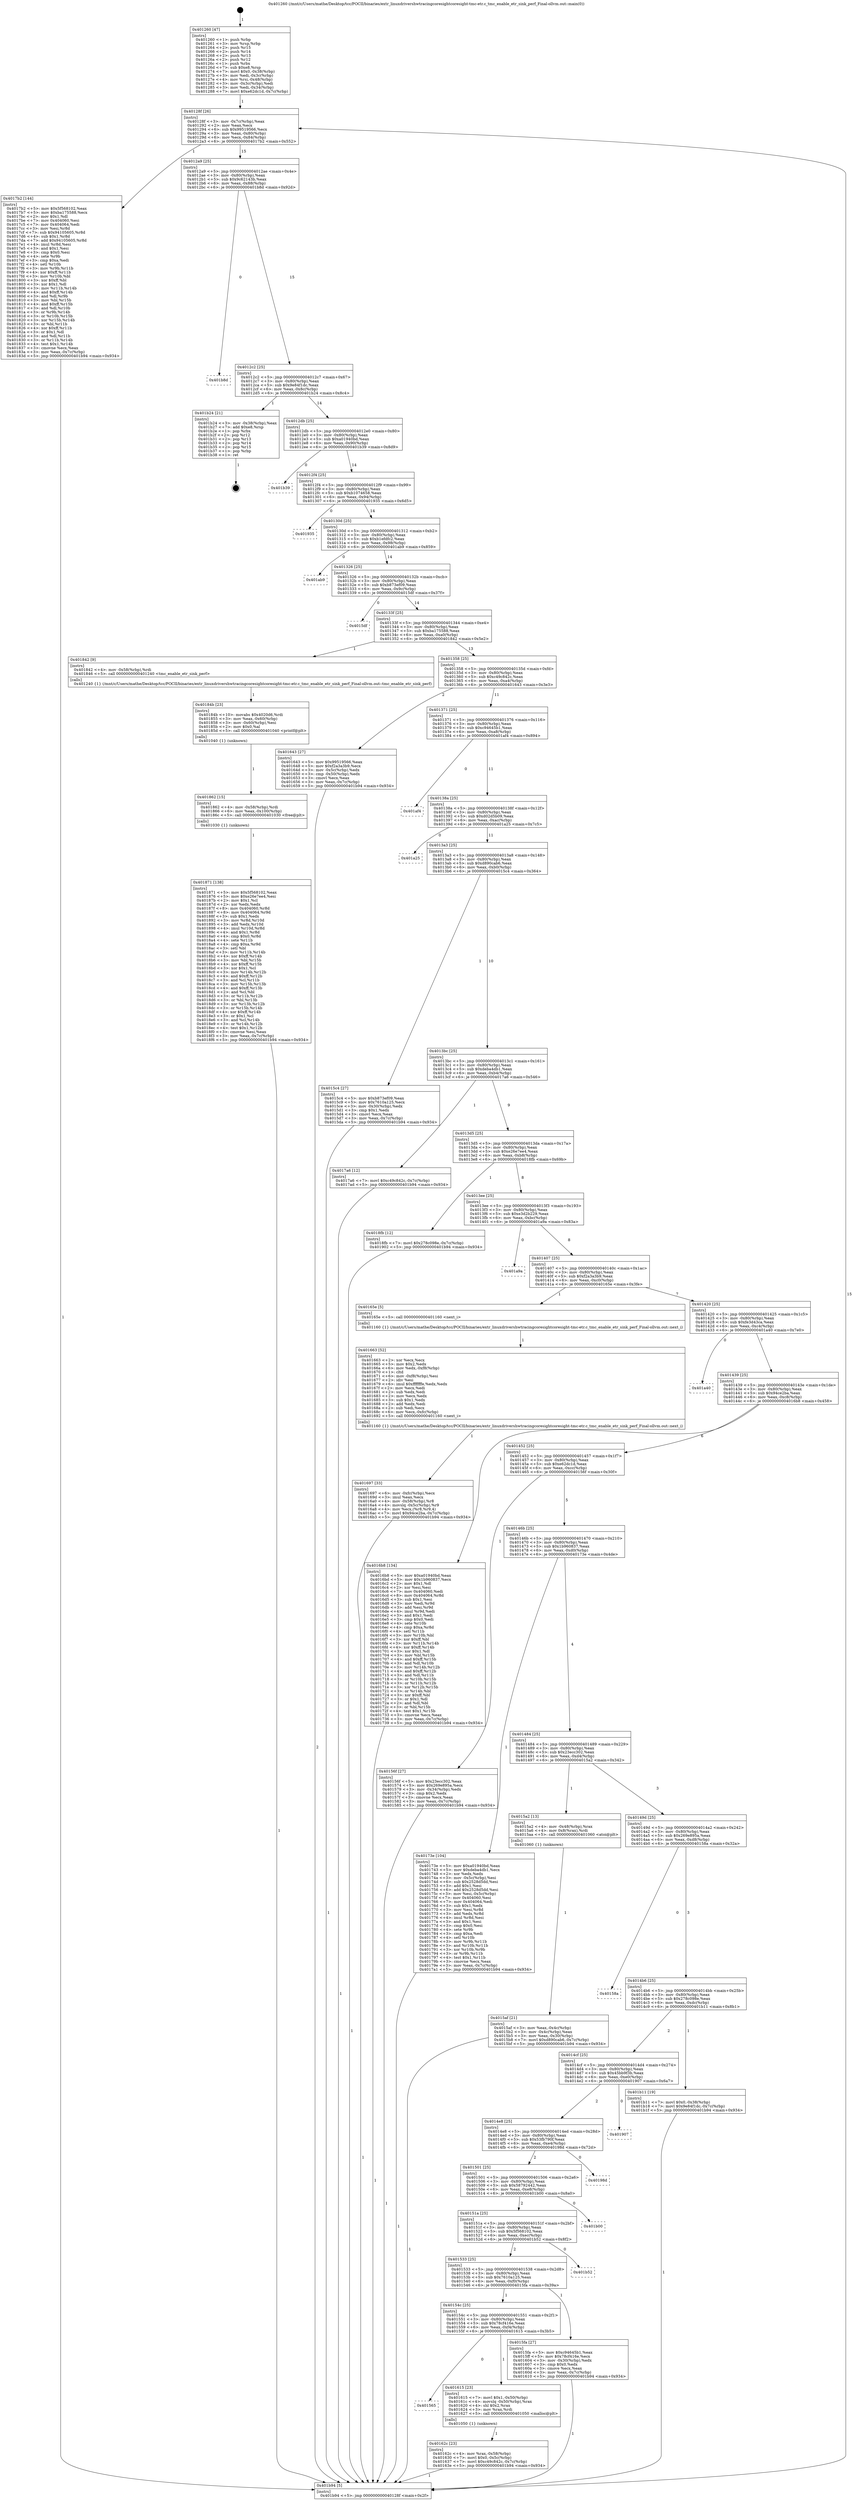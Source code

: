 digraph "0x401260" {
  label = "0x401260 (/mnt/c/Users/mathe/Desktop/tcc/POCII/binaries/extr_linuxdrivershwtracingcoresightcoresight-tmc-etr.c_tmc_enable_etr_sink_perf_Final-ollvm.out::main(0))"
  labelloc = "t"
  node[shape=record]

  Entry [label="",width=0.3,height=0.3,shape=circle,fillcolor=black,style=filled]
  "0x40128f" [label="{
     0x40128f [26]\l
     | [instrs]\l
     &nbsp;&nbsp;0x40128f \<+3\>: mov -0x7c(%rbp),%eax\l
     &nbsp;&nbsp;0x401292 \<+2\>: mov %eax,%ecx\l
     &nbsp;&nbsp;0x401294 \<+6\>: sub $0x99519566,%ecx\l
     &nbsp;&nbsp;0x40129a \<+3\>: mov %eax,-0x80(%rbp)\l
     &nbsp;&nbsp;0x40129d \<+6\>: mov %ecx,-0x84(%rbp)\l
     &nbsp;&nbsp;0x4012a3 \<+6\>: je 00000000004017b2 \<main+0x552\>\l
  }"]
  "0x4017b2" [label="{
     0x4017b2 [144]\l
     | [instrs]\l
     &nbsp;&nbsp;0x4017b2 \<+5\>: mov $0x5f568102,%eax\l
     &nbsp;&nbsp;0x4017b7 \<+5\>: mov $0xba175588,%ecx\l
     &nbsp;&nbsp;0x4017bc \<+2\>: mov $0x1,%dl\l
     &nbsp;&nbsp;0x4017be \<+7\>: mov 0x404060,%esi\l
     &nbsp;&nbsp;0x4017c5 \<+7\>: mov 0x404064,%edi\l
     &nbsp;&nbsp;0x4017cc \<+3\>: mov %esi,%r8d\l
     &nbsp;&nbsp;0x4017cf \<+7\>: sub $0x94105605,%r8d\l
     &nbsp;&nbsp;0x4017d6 \<+4\>: sub $0x1,%r8d\l
     &nbsp;&nbsp;0x4017da \<+7\>: add $0x94105605,%r8d\l
     &nbsp;&nbsp;0x4017e1 \<+4\>: imul %r8d,%esi\l
     &nbsp;&nbsp;0x4017e5 \<+3\>: and $0x1,%esi\l
     &nbsp;&nbsp;0x4017e8 \<+3\>: cmp $0x0,%esi\l
     &nbsp;&nbsp;0x4017eb \<+4\>: sete %r9b\l
     &nbsp;&nbsp;0x4017ef \<+3\>: cmp $0xa,%edi\l
     &nbsp;&nbsp;0x4017f2 \<+4\>: setl %r10b\l
     &nbsp;&nbsp;0x4017f6 \<+3\>: mov %r9b,%r11b\l
     &nbsp;&nbsp;0x4017f9 \<+4\>: xor $0xff,%r11b\l
     &nbsp;&nbsp;0x4017fd \<+3\>: mov %r10b,%bl\l
     &nbsp;&nbsp;0x401800 \<+3\>: xor $0xff,%bl\l
     &nbsp;&nbsp;0x401803 \<+3\>: xor $0x1,%dl\l
     &nbsp;&nbsp;0x401806 \<+3\>: mov %r11b,%r14b\l
     &nbsp;&nbsp;0x401809 \<+4\>: and $0xff,%r14b\l
     &nbsp;&nbsp;0x40180d \<+3\>: and %dl,%r9b\l
     &nbsp;&nbsp;0x401810 \<+3\>: mov %bl,%r15b\l
     &nbsp;&nbsp;0x401813 \<+4\>: and $0xff,%r15b\l
     &nbsp;&nbsp;0x401817 \<+3\>: and %dl,%r10b\l
     &nbsp;&nbsp;0x40181a \<+3\>: or %r9b,%r14b\l
     &nbsp;&nbsp;0x40181d \<+3\>: or %r10b,%r15b\l
     &nbsp;&nbsp;0x401820 \<+3\>: xor %r15b,%r14b\l
     &nbsp;&nbsp;0x401823 \<+3\>: or %bl,%r11b\l
     &nbsp;&nbsp;0x401826 \<+4\>: xor $0xff,%r11b\l
     &nbsp;&nbsp;0x40182a \<+3\>: or $0x1,%dl\l
     &nbsp;&nbsp;0x40182d \<+3\>: and %dl,%r11b\l
     &nbsp;&nbsp;0x401830 \<+3\>: or %r11b,%r14b\l
     &nbsp;&nbsp;0x401833 \<+4\>: test $0x1,%r14b\l
     &nbsp;&nbsp;0x401837 \<+3\>: cmovne %ecx,%eax\l
     &nbsp;&nbsp;0x40183a \<+3\>: mov %eax,-0x7c(%rbp)\l
     &nbsp;&nbsp;0x40183d \<+5\>: jmp 0000000000401b94 \<main+0x934\>\l
  }"]
  "0x4012a9" [label="{
     0x4012a9 [25]\l
     | [instrs]\l
     &nbsp;&nbsp;0x4012a9 \<+5\>: jmp 00000000004012ae \<main+0x4e\>\l
     &nbsp;&nbsp;0x4012ae \<+3\>: mov -0x80(%rbp),%eax\l
     &nbsp;&nbsp;0x4012b1 \<+5\>: sub $0x9c62143b,%eax\l
     &nbsp;&nbsp;0x4012b6 \<+6\>: mov %eax,-0x88(%rbp)\l
     &nbsp;&nbsp;0x4012bc \<+6\>: je 0000000000401b8d \<main+0x92d\>\l
  }"]
  Exit [label="",width=0.3,height=0.3,shape=circle,fillcolor=black,style=filled,peripheries=2]
  "0x401b8d" [label="{
     0x401b8d\l
  }", style=dashed]
  "0x4012c2" [label="{
     0x4012c2 [25]\l
     | [instrs]\l
     &nbsp;&nbsp;0x4012c2 \<+5\>: jmp 00000000004012c7 \<main+0x67\>\l
     &nbsp;&nbsp;0x4012c7 \<+3\>: mov -0x80(%rbp),%eax\l
     &nbsp;&nbsp;0x4012ca \<+5\>: sub $0x9e84f1dc,%eax\l
     &nbsp;&nbsp;0x4012cf \<+6\>: mov %eax,-0x8c(%rbp)\l
     &nbsp;&nbsp;0x4012d5 \<+6\>: je 0000000000401b24 \<main+0x8c4\>\l
  }"]
  "0x401871" [label="{
     0x401871 [138]\l
     | [instrs]\l
     &nbsp;&nbsp;0x401871 \<+5\>: mov $0x5f568102,%eax\l
     &nbsp;&nbsp;0x401876 \<+5\>: mov $0xe26e7ee4,%esi\l
     &nbsp;&nbsp;0x40187b \<+2\>: mov $0x1,%cl\l
     &nbsp;&nbsp;0x40187d \<+2\>: xor %edx,%edx\l
     &nbsp;&nbsp;0x40187f \<+8\>: mov 0x404060,%r8d\l
     &nbsp;&nbsp;0x401887 \<+8\>: mov 0x404064,%r9d\l
     &nbsp;&nbsp;0x40188f \<+3\>: sub $0x1,%edx\l
     &nbsp;&nbsp;0x401892 \<+3\>: mov %r8d,%r10d\l
     &nbsp;&nbsp;0x401895 \<+3\>: add %edx,%r10d\l
     &nbsp;&nbsp;0x401898 \<+4\>: imul %r10d,%r8d\l
     &nbsp;&nbsp;0x40189c \<+4\>: and $0x1,%r8d\l
     &nbsp;&nbsp;0x4018a0 \<+4\>: cmp $0x0,%r8d\l
     &nbsp;&nbsp;0x4018a4 \<+4\>: sete %r11b\l
     &nbsp;&nbsp;0x4018a8 \<+4\>: cmp $0xa,%r9d\l
     &nbsp;&nbsp;0x4018ac \<+3\>: setl %bl\l
     &nbsp;&nbsp;0x4018af \<+3\>: mov %r11b,%r14b\l
     &nbsp;&nbsp;0x4018b2 \<+4\>: xor $0xff,%r14b\l
     &nbsp;&nbsp;0x4018b6 \<+3\>: mov %bl,%r15b\l
     &nbsp;&nbsp;0x4018b9 \<+4\>: xor $0xff,%r15b\l
     &nbsp;&nbsp;0x4018bd \<+3\>: xor $0x1,%cl\l
     &nbsp;&nbsp;0x4018c0 \<+3\>: mov %r14b,%r12b\l
     &nbsp;&nbsp;0x4018c3 \<+4\>: and $0xff,%r12b\l
     &nbsp;&nbsp;0x4018c7 \<+3\>: and %cl,%r11b\l
     &nbsp;&nbsp;0x4018ca \<+3\>: mov %r15b,%r13b\l
     &nbsp;&nbsp;0x4018cd \<+4\>: and $0xff,%r13b\l
     &nbsp;&nbsp;0x4018d1 \<+2\>: and %cl,%bl\l
     &nbsp;&nbsp;0x4018d3 \<+3\>: or %r11b,%r12b\l
     &nbsp;&nbsp;0x4018d6 \<+3\>: or %bl,%r13b\l
     &nbsp;&nbsp;0x4018d9 \<+3\>: xor %r13b,%r12b\l
     &nbsp;&nbsp;0x4018dc \<+3\>: or %r15b,%r14b\l
     &nbsp;&nbsp;0x4018df \<+4\>: xor $0xff,%r14b\l
     &nbsp;&nbsp;0x4018e3 \<+3\>: or $0x1,%cl\l
     &nbsp;&nbsp;0x4018e6 \<+3\>: and %cl,%r14b\l
     &nbsp;&nbsp;0x4018e9 \<+3\>: or %r14b,%r12b\l
     &nbsp;&nbsp;0x4018ec \<+4\>: test $0x1,%r12b\l
     &nbsp;&nbsp;0x4018f0 \<+3\>: cmovne %esi,%eax\l
     &nbsp;&nbsp;0x4018f3 \<+3\>: mov %eax,-0x7c(%rbp)\l
     &nbsp;&nbsp;0x4018f6 \<+5\>: jmp 0000000000401b94 \<main+0x934\>\l
  }"]
  "0x401b24" [label="{
     0x401b24 [21]\l
     | [instrs]\l
     &nbsp;&nbsp;0x401b24 \<+3\>: mov -0x38(%rbp),%eax\l
     &nbsp;&nbsp;0x401b27 \<+7\>: add $0xe8,%rsp\l
     &nbsp;&nbsp;0x401b2e \<+1\>: pop %rbx\l
     &nbsp;&nbsp;0x401b2f \<+2\>: pop %r12\l
     &nbsp;&nbsp;0x401b31 \<+2\>: pop %r13\l
     &nbsp;&nbsp;0x401b33 \<+2\>: pop %r14\l
     &nbsp;&nbsp;0x401b35 \<+2\>: pop %r15\l
     &nbsp;&nbsp;0x401b37 \<+1\>: pop %rbp\l
     &nbsp;&nbsp;0x401b38 \<+1\>: ret\l
  }"]
  "0x4012db" [label="{
     0x4012db [25]\l
     | [instrs]\l
     &nbsp;&nbsp;0x4012db \<+5\>: jmp 00000000004012e0 \<main+0x80\>\l
     &nbsp;&nbsp;0x4012e0 \<+3\>: mov -0x80(%rbp),%eax\l
     &nbsp;&nbsp;0x4012e3 \<+5\>: sub $0xa01940bd,%eax\l
     &nbsp;&nbsp;0x4012e8 \<+6\>: mov %eax,-0x90(%rbp)\l
     &nbsp;&nbsp;0x4012ee \<+6\>: je 0000000000401b39 \<main+0x8d9\>\l
  }"]
  "0x401862" [label="{
     0x401862 [15]\l
     | [instrs]\l
     &nbsp;&nbsp;0x401862 \<+4\>: mov -0x58(%rbp),%rdi\l
     &nbsp;&nbsp;0x401866 \<+6\>: mov %eax,-0x100(%rbp)\l
     &nbsp;&nbsp;0x40186c \<+5\>: call 0000000000401030 \<free@plt\>\l
     | [calls]\l
     &nbsp;&nbsp;0x401030 \{1\} (unknown)\l
  }"]
  "0x401b39" [label="{
     0x401b39\l
  }", style=dashed]
  "0x4012f4" [label="{
     0x4012f4 [25]\l
     | [instrs]\l
     &nbsp;&nbsp;0x4012f4 \<+5\>: jmp 00000000004012f9 \<main+0x99\>\l
     &nbsp;&nbsp;0x4012f9 \<+3\>: mov -0x80(%rbp),%eax\l
     &nbsp;&nbsp;0x4012fc \<+5\>: sub $0xb1074658,%eax\l
     &nbsp;&nbsp;0x401301 \<+6\>: mov %eax,-0x94(%rbp)\l
     &nbsp;&nbsp;0x401307 \<+6\>: je 0000000000401935 \<main+0x6d5\>\l
  }"]
  "0x40184b" [label="{
     0x40184b [23]\l
     | [instrs]\l
     &nbsp;&nbsp;0x40184b \<+10\>: movabs $0x4020d6,%rdi\l
     &nbsp;&nbsp;0x401855 \<+3\>: mov %eax,-0x60(%rbp)\l
     &nbsp;&nbsp;0x401858 \<+3\>: mov -0x60(%rbp),%esi\l
     &nbsp;&nbsp;0x40185b \<+2\>: mov $0x0,%al\l
     &nbsp;&nbsp;0x40185d \<+5\>: call 0000000000401040 \<printf@plt\>\l
     | [calls]\l
     &nbsp;&nbsp;0x401040 \{1\} (unknown)\l
  }"]
  "0x401935" [label="{
     0x401935\l
  }", style=dashed]
  "0x40130d" [label="{
     0x40130d [25]\l
     | [instrs]\l
     &nbsp;&nbsp;0x40130d \<+5\>: jmp 0000000000401312 \<main+0xb2\>\l
     &nbsp;&nbsp;0x401312 \<+3\>: mov -0x80(%rbp),%eax\l
     &nbsp;&nbsp;0x401315 \<+5\>: sub $0xb1efdfc2,%eax\l
     &nbsp;&nbsp;0x40131a \<+6\>: mov %eax,-0x98(%rbp)\l
     &nbsp;&nbsp;0x401320 \<+6\>: je 0000000000401ab9 \<main+0x859\>\l
  }"]
  "0x401697" [label="{
     0x401697 [33]\l
     | [instrs]\l
     &nbsp;&nbsp;0x401697 \<+6\>: mov -0xfc(%rbp),%ecx\l
     &nbsp;&nbsp;0x40169d \<+3\>: imul %eax,%ecx\l
     &nbsp;&nbsp;0x4016a0 \<+4\>: mov -0x58(%rbp),%r8\l
     &nbsp;&nbsp;0x4016a4 \<+4\>: movslq -0x5c(%rbp),%r9\l
     &nbsp;&nbsp;0x4016a8 \<+4\>: mov %ecx,(%r8,%r9,4)\l
     &nbsp;&nbsp;0x4016ac \<+7\>: movl $0x94ce2ba,-0x7c(%rbp)\l
     &nbsp;&nbsp;0x4016b3 \<+5\>: jmp 0000000000401b94 \<main+0x934\>\l
  }"]
  "0x401ab9" [label="{
     0x401ab9\l
  }", style=dashed]
  "0x401326" [label="{
     0x401326 [25]\l
     | [instrs]\l
     &nbsp;&nbsp;0x401326 \<+5\>: jmp 000000000040132b \<main+0xcb\>\l
     &nbsp;&nbsp;0x40132b \<+3\>: mov -0x80(%rbp),%eax\l
     &nbsp;&nbsp;0x40132e \<+5\>: sub $0xb873ef09,%eax\l
     &nbsp;&nbsp;0x401333 \<+6\>: mov %eax,-0x9c(%rbp)\l
     &nbsp;&nbsp;0x401339 \<+6\>: je 00000000004015df \<main+0x37f\>\l
  }"]
  "0x401663" [label="{
     0x401663 [52]\l
     | [instrs]\l
     &nbsp;&nbsp;0x401663 \<+2\>: xor %ecx,%ecx\l
     &nbsp;&nbsp;0x401665 \<+5\>: mov $0x2,%edx\l
     &nbsp;&nbsp;0x40166a \<+6\>: mov %edx,-0xf8(%rbp)\l
     &nbsp;&nbsp;0x401670 \<+1\>: cltd\l
     &nbsp;&nbsp;0x401671 \<+6\>: mov -0xf8(%rbp),%esi\l
     &nbsp;&nbsp;0x401677 \<+2\>: idiv %esi\l
     &nbsp;&nbsp;0x401679 \<+6\>: imul $0xfffffffe,%edx,%edx\l
     &nbsp;&nbsp;0x40167f \<+2\>: mov %ecx,%edi\l
     &nbsp;&nbsp;0x401681 \<+2\>: sub %edx,%edi\l
     &nbsp;&nbsp;0x401683 \<+2\>: mov %ecx,%edx\l
     &nbsp;&nbsp;0x401685 \<+3\>: sub $0x1,%edx\l
     &nbsp;&nbsp;0x401688 \<+2\>: add %edx,%edi\l
     &nbsp;&nbsp;0x40168a \<+2\>: sub %edi,%ecx\l
     &nbsp;&nbsp;0x40168c \<+6\>: mov %ecx,-0xfc(%rbp)\l
     &nbsp;&nbsp;0x401692 \<+5\>: call 0000000000401160 \<next_i\>\l
     | [calls]\l
     &nbsp;&nbsp;0x401160 \{1\} (/mnt/c/Users/mathe/Desktop/tcc/POCII/binaries/extr_linuxdrivershwtracingcoresightcoresight-tmc-etr.c_tmc_enable_etr_sink_perf_Final-ollvm.out::next_i)\l
  }"]
  "0x4015df" [label="{
     0x4015df\l
  }", style=dashed]
  "0x40133f" [label="{
     0x40133f [25]\l
     | [instrs]\l
     &nbsp;&nbsp;0x40133f \<+5\>: jmp 0000000000401344 \<main+0xe4\>\l
     &nbsp;&nbsp;0x401344 \<+3\>: mov -0x80(%rbp),%eax\l
     &nbsp;&nbsp;0x401347 \<+5\>: sub $0xba175588,%eax\l
     &nbsp;&nbsp;0x40134c \<+6\>: mov %eax,-0xa0(%rbp)\l
     &nbsp;&nbsp;0x401352 \<+6\>: je 0000000000401842 \<main+0x5e2\>\l
  }"]
  "0x40162c" [label="{
     0x40162c [23]\l
     | [instrs]\l
     &nbsp;&nbsp;0x40162c \<+4\>: mov %rax,-0x58(%rbp)\l
     &nbsp;&nbsp;0x401630 \<+7\>: movl $0x0,-0x5c(%rbp)\l
     &nbsp;&nbsp;0x401637 \<+7\>: movl $0xc49c842c,-0x7c(%rbp)\l
     &nbsp;&nbsp;0x40163e \<+5\>: jmp 0000000000401b94 \<main+0x934\>\l
  }"]
  "0x401842" [label="{
     0x401842 [9]\l
     | [instrs]\l
     &nbsp;&nbsp;0x401842 \<+4\>: mov -0x58(%rbp),%rdi\l
     &nbsp;&nbsp;0x401846 \<+5\>: call 0000000000401240 \<tmc_enable_etr_sink_perf\>\l
     | [calls]\l
     &nbsp;&nbsp;0x401240 \{1\} (/mnt/c/Users/mathe/Desktop/tcc/POCII/binaries/extr_linuxdrivershwtracingcoresightcoresight-tmc-etr.c_tmc_enable_etr_sink_perf_Final-ollvm.out::tmc_enable_etr_sink_perf)\l
  }"]
  "0x401358" [label="{
     0x401358 [25]\l
     | [instrs]\l
     &nbsp;&nbsp;0x401358 \<+5\>: jmp 000000000040135d \<main+0xfd\>\l
     &nbsp;&nbsp;0x40135d \<+3\>: mov -0x80(%rbp),%eax\l
     &nbsp;&nbsp;0x401360 \<+5\>: sub $0xc49c842c,%eax\l
     &nbsp;&nbsp;0x401365 \<+6\>: mov %eax,-0xa4(%rbp)\l
     &nbsp;&nbsp;0x40136b \<+6\>: je 0000000000401643 \<main+0x3e3\>\l
  }"]
  "0x401565" [label="{
     0x401565\l
  }", style=dashed]
  "0x401643" [label="{
     0x401643 [27]\l
     | [instrs]\l
     &nbsp;&nbsp;0x401643 \<+5\>: mov $0x99519566,%eax\l
     &nbsp;&nbsp;0x401648 \<+5\>: mov $0xf2a3a3b9,%ecx\l
     &nbsp;&nbsp;0x40164d \<+3\>: mov -0x5c(%rbp),%edx\l
     &nbsp;&nbsp;0x401650 \<+3\>: cmp -0x50(%rbp),%edx\l
     &nbsp;&nbsp;0x401653 \<+3\>: cmovl %ecx,%eax\l
     &nbsp;&nbsp;0x401656 \<+3\>: mov %eax,-0x7c(%rbp)\l
     &nbsp;&nbsp;0x401659 \<+5\>: jmp 0000000000401b94 \<main+0x934\>\l
  }"]
  "0x401371" [label="{
     0x401371 [25]\l
     | [instrs]\l
     &nbsp;&nbsp;0x401371 \<+5\>: jmp 0000000000401376 \<main+0x116\>\l
     &nbsp;&nbsp;0x401376 \<+3\>: mov -0x80(%rbp),%eax\l
     &nbsp;&nbsp;0x401379 \<+5\>: sub $0xc94645b1,%eax\l
     &nbsp;&nbsp;0x40137e \<+6\>: mov %eax,-0xa8(%rbp)\l
     &nbsp;&nbsp;0x401384 \<+6\>: je 0000000000401af4 \<main+0x894\>\l
  }"]
  "0x401615" [label="{
     0x401615 [23]\l
     | [instrs]\l
     &nbsp;&nbsp;0x401615 \<+7\>: movl $0x1,-0x50(%rbp)\l
     &nbsp;&nbsp;0x40161c \<+4\>: movslq -0x50(%rbp),%rax\l
     &nbsp;&nbsp;0x401620 \<+4\>: shl $0x2,%rax\l
     &nbsp;&nbsp;0x401624 \<+3\>: mov %rax,%rdi\l
     &nbsp;&nbsp;0x401627 \<+5\>: call 0000000000401050 \<malloc@plt\>\l
     | [calls]\l
     &nbsp;&nbsp;0x401050 \{1\} (unknown)\l
  }"]
  "0x401af4" [label="{
     0x401af4\l
  }", style=dashed]
  "0x40138a" [label="{
     0x40138a [25]\l
     | [instrs]\l
     &nbsp;&nbsp;0x40138a \<+5\>: jmp 000000000040138f \<main+0x12f\>\l
     &nbsp;&nbsp;0x40138f \<+3\>: mov -0x80(%rbp),%eax\l
     &nbsp;&nbsp;0x401392 \<+5\>: sub $0xd02d5b09,%eax\l
     &nbsp;&nbsp;0x401397 \<+6\>: mov %eax,-0xac(%rbp)\l
     &nbsp;&nbsp;0x40139d \<+6\>: je 0000000000401a25 \<main+0x7c5\>\l
  }"]
  "0x40154c" [label="{
     0x40154c [25]\l
     | [instrs]\l
     &nbsp;&nbsp;0x40154c \<+5\>: jmp 0000000000401551 \<main+0x2f1\>\l
     &nbsp;&nbsp;0x401551 \<+3\>: mov -0x80(%rbp),%eax\l
     &nbsp;&nbsp;0x401554 \<+5\>: sub $0x78cf416e,%eax\l
     &nbsp;&nbsp;0x401559 \<+6\>: mov %eax,-0xf4(%rbp)\l
     &nbsp;&nbsp;0x40155f \<+6\>: je 0000000000401615 \<main+0x3b5\>\l
  }"]
  "0x401a25" [label="{
     0x401a25\l
  }", style=dashed]
  "0x4013a3" [label="{
     0x4013a3 [25]\l
     | [instrs]\l
     &nbsp;&nbsp;0x4013a3 \<+5\>: jmp 00000000004013a8 \<main+0x148\>\l
     &nbsp;&nbsp;0x4013a8 \<+3\>: mov -0x80(%rbp),%eax\l
     &nbsp;&nbsp;0x4013ab \<+5\>: sub $0xd890cab6,%eax\l
     &nbsp;&nbsp;0x4013b0 \<+6\>: mov %eax,-0xb0(%rbp)\l
     &nbsp;&nbsp;0x4013b6 \<+6\>: je 00000000004015c4 \<main+0x364\>\l
  }"]
  "0x4015fa" [label="{
     0x4015fa [27]\l
     | [instrs]\l
     &nbsp;&nbsp;0x4015fa \<+5\>: mov $0xc94645b1,%eax\l
     &nbsp;&nbsp;0x4015ff \<+5\>: mov $0x78cf416e,%ecx\l
     &nbsp;&nbsp;0x401604 \<+3\>: mov -0x30(%rbp),%edx\l
     &nbsp;&nbsp;0x401607 \<+3\>: cmp $0x0,%edx\l
     &nbsp;&nbsp;0x40160a \<+3\>: cmove %ecx,%eax\l
     &nbsp;&nbsp;0x40160d \<+3\>: mov %eax,-0x7c(%rbp)\l
     &nbsp;&nbsp;0x401610 \<+5\>: jmp 0000000000401b94 \<main+0x934\>\l
  }"]
  "0x4015c4" [label="{
     0x4015c4 [27]\l
     | [instrs]\l
     &nbsp;&nbsp;0x4015c4 \<+5\>: mov $0xb873ef09,%eax\l
     &nbsp;&nbsp;0x4015c9 \<+5\>: mov $0x7610a125,%ecx\l
     &nbsp;&nbsp;0x4015ce \<+3\>: mov -0x30(%rbp),%edx\l
     &nbsp;&nbsp;0x4015d1 \<+3\>: cmp $0x1,%edx\l
     &nbsp;&nbsp;0x4015d4 \<+3\>: cmovl %ecx,%eax\l
     &nbsp;&nbsp;0x4015d7 \<+3\>: mov %eax,-0x7c(%rbp)\l
     &nbsp;&nbsp;0x4015da \<+5\>: jmp 0000000000401b94 \<main+0x934\>\l
  }"]
  "0x4013bc" [label="{
     0x4013bc [25]\l
     | [instrs]\l
     &nbsp;&nbsp;0x4013bc \<+5\>: jmp 00000000004013c1 \<main+0x161\>\l
     &nbsp;&nbsp;0x4013c1 \<+3\>: mov -0x80(%rbp),%eax\l
     &nbsp;&nbsp;0x4013c4 \<+5\>: sub $0xdeba4db1,%eax\l
     &nbsp;&nbsp;0x4013c9 \<+6\>: mov %eax,-0xb4(%rbp)\l
     &nbsp;&nbsp;0x4013cf \<+6\>: je 00000000004017a6 \<main+0x546\>\l
  }"]
  "0x401533" [label="{
     0x401533 [25]\l
     | [instrs]\l
     &nbsp;&nbsp;0x401533 \<+5\>: jmp 0000000000401538 \<main+0x2d8\>\l
     &nbsp;&nbsp;0x401538 \<+3\>: mov -0x80(%rbp),%eax\l
     &nbsp;&nbsp;0x40153b \<+5\>: sub $0x7610a125,%eax\l
     &nbsp;&nbsp;0x401540 \<+6\>: mov %eax,-0xf0(%rbp)\l
     &nbsp;&nbsp;0x401546 \<+6\>: je 00000000004015fa \<main+0x39a\>\l
  }"]
  "0x4017a6" [label="{
     0x4017a6 [12]\l
     | [instrs]\l
     &nbsp;&nbsp;0x4017a6 \<+7\>: movl $0xc49c842c,-0x7c(%rbp)\l
     &nbsp;&nbsp;0x4017ad \<+5\>: jmp 0000000000401b94 \<main+0x934\>\l
  }"]
  "0x4013d5" [label="{
     0x4013d5 [25]\l
     | [instrs]\l
     &nbsp;&nbsp;0x4013d5 \<+5\>: jmp 00000000004013da \<main+0x17a\>\l
     &nbsp;&nbsp;0x4013da \<+3\>: mov -0x80(%rbp),%eax\l
     &nbsp;&nbsp;0x4013dd \<+5\>: sub $0xe26e7ee4,%eax\l
     &nbsp;&nbsp;0x4013e2 \<+6\>: mov %eax,-0xb8(%rbp)\l
     &nbsp;&nbsp;0x4013e8 \<+6\>: je 00000000004018fb \<main+0x69b\>\l
  }"]
  "0x401b52" [label="{
     0x401b52\l
  }", style=dashed]
  "0x4018fb" [label="{
     0x4018fb [12]\l
     | [instrs]\l
     &nbsp;&nbsp;0x4018fb \<+7\>: movl $0x278c098e,-0x7c(%rbp)\l
     &nbsp;&nbsp;0x401902 \<+5\>: jmp 0000000000401b94 \<main+0x934\>\l
  }"]
  "0x4013ee" [label="{
     0x4013ee [25]\l
     | [instrs]\l
     &nbsp;&nbsp;0x4013ee \<+5\>: jmp 00000000004013f3 \<main+0x193\>\l
     &nbsp;&nbsp;0x4013f3 \<+3\>: mov -0x80(%rbp),%eax\l
     &nbsp;&nbsp;0x4013f6 \<+5\>: sub $0xe3d2b229,%eax\l
     &nbsp;&nbsp;0x4013fb \<+6\>: mov %eax,-0xbc(%rbp)\l
     &nbsp;&nbsp;0x401401 \<+6\>: je 0000000000401a9a \<main+0x83a\>\l
  }"]
  "0x40151a" [label="{
     0x40151a [25]\l
     | [instrs]\l
     &nbsp;&nbsp;0x40151a \<+5\>: jmp 000000000040151f \<main+0x2bf\>\l
     &nbsp;&nbsp;0x40151f \<+3\>: mov -0x80(%rbp),%eax\l
     &nbsp;&nbsp;0x401522 \<+5\>: sub $0x5f568102,%eax\l
     &nbsp;&nbsp;0x401527 \<+6\>: mov %eax,-0xec(%rbp)\l
     &nbsp;&nbsp;0x40152d \<+6\>: je 0000000000401b52 \<main+0x8f2\>\l
  }"]
  "0x401a9a" [label="{
     0x401a9a\l
  }", style=dashed]
  "0x401407" [label="{
     0x401407 [25]\l
     | [instrs]\l
     &nbsp;&nbsp;0x401407 \<+5\>: jmp 000000000040140c \<main+0x1ac\>\l
     &nbsp;&nbsp;0x40140c \<+3\>: mov -0x80(%rbp),%eax\l
     &nbsp;&nbsp;0x40140f \<+5\>: sub $0xf2a3a3b9,%eax\l
     &nbsp;&nbsp;0x401414 \<+6\>: mov %eax,-0xc0(%rbp)\l
     &nbsp;&nbsp;0x40141a \<+6\>: je 000000000040165e \<main+0x3fe\>\l
  }"]
  "0x401b00" [label="{
     0x401b00\l
  }", style=dashed]
  "0x40165e" [label="{
     0x40165e [5]\l
     | [instrs]\l
     &nbsp;&nbsp;0x40165e \<+5\>: call 0000000000401160 \<next_i\>\l
     | [calls]\l
     &nbsp;&nbsp;0x401160 \{1\} (/mnt/c/Users/mathe/Desktop/tcc/POCII/binaries/extr_linuxdrivershwtracingcoresightcoresight-tmc-etr.c_tmc_enable_etr_sink_perf_Final-ollvm.out::next_i)\l
  }"]
  "0x401420" [label="{
     0x401420 [25]\l
     | [instrs]\l
     &nbsp;&nbsp;0x401420 \<+5\>: jmp 0000000000401425 \<main+0x1c5\>\l
     &nbsp;&nbsp;0x401425 \<+3\>: mov -0x80(%rbp),%eax\l
     &nbsp;&nbsp;0x401428 \<+5\>: sub $0xfe3d43ca,%eax\l
     &nbsp;&nbsp;0x40142d \<+6\>: mov %eax,-0xc4(%rbp)\l
     &nbsp;&nbsp;0x401433 \<+6\>: je 0000000000401a40 \<main+0x7e0\>\l
  }"]
  "0x401501" [label="{
     0x401501 [25]\l
     | [instrs]\l
     &nbsp;&nbsp;0x401501 \<+5\>: jmp 0000000000401506 \<main+0x2a6\>\l
     &nbsp;&nbsp;0x401506 \<+3\>: mov -0x80(%rbp),%eax\l
     &nbsp;&nbsp;0x401509 \<+5\>: sub $0x58792442,%eax\l
     &nbsp;&nbsp;0x40150e \<+6\>: mov %eax,-0xe8(%rbp)\l
     &nbsp;&nbsp;0x401514 \<+6\>: je 0000000000401b00 \<main+0x8a0\>\l
  }"]
  "0x401a40" [label="{
     0x401a40\l
  }", style=dashed]
  "0x401439" [label="{
     0x401439 [25]\l
     | [instrs]\l
     &nbsp;&nbsp;0x401439 \<+5\>: jmp 000000000040143e \<main+0x1de\>\l
     &nbsp;&nbsp;0x40143e \<+3\>: mov -0x80(%rbp),%eax\l
     &nbsp;&nbsp;0x401441 \<+5\>: sub $0x94ce2ba,%eax\l
     &nbsp;&nbsp;0x401446 \<+6\>: mov %eax,-0xc8(%rbp)\l
     &nbsp;&nbsp;0x40144c \<+6\>: je 00000000004016b8 \<main+0x458\>\l
  }"]
  "0x40198d" [label="{
     0x40198d\l
  }", style=dashed]
  "0x4016b8" [label="{
     0x4016b8 [134]\l
     | [instrs]\l
     &nbsp;&nbsp;0x4016b8 \<+5\>: mov $0xa01940bd,%eax\l
     &nbsp;&nbsp;0x4016bd \<+5\>: mov $0x1b960837,%ecx\l
     &nbsp;&nbsp;0x4016c2 \<+2\>: mov $0x1,%dl\l
     &nbsp;&nbsp;0x4016c4 \<+2\>: xor %esi,%esi\l
     &nbsp;&nbsp;0x4016c6 \<+7\>: mov 0x404060,%edi\l
     &nbsp;&nbsp;0x4016cd \<+8\>: mov 0x404064,%r8d\l
     &nbsp;&nbsp;0x4016d5 \<+3\>: sub $0x1,%esi\l
     &nbsp;&nbsp;0x4016d8 \<+3\>: mov %edi,%r9d\l
     &nbsp;&nbsp;0x4016db \<+3\>: add %esi,%r9d\l
     &nbsp;&nbsp;0x4016de \<+4\>: imul %r9d,%edi\l
     &nbsp;&nbsp;0x4016e2 \<+3\>: and $0x1,%edi\l
     &nbsp;&nbsp;0x4016e5 \<+3\>: cmp $0x0,%edi\l
     &nbsp;&nbsp;0x4016e8 \<+4\>: sete %r10b\l
     &nbsp;&nbsp;0x4016ec \<+4\>: cmp $0xa,%r8d\l
     &nbsp;&nbsp;0x4016f0 \<+4\>: setl %r11b\l
     &nbsp;&nbsp;0x4016f4 \<+3\>: mov %r10b,%bl\l
     &nbsp;&nbsp;0x4016f7 \<+3\>: xor $0xff,%bl\l
     &nbsp;&nbsp;0x4016fa \<+3\>: mov %r11b,%r14b\l
     &nbsp;&nbsp;0x4016fd \<+4\>: xor $0xff,%r14b\l
     &nbsp;&nbsp;0x401701 \<+3\>: xor $0x1,%dl\l
     &nbsp;&nbsp;0x401704 \<+3\>: mov %bl,%r15b\l
     &nbsp;&nbsp;0x401707 \<+4\>: and $0xff,%r15b\l
     &nbsp;&nbsp;0x40170b \<+3\>: and %dl,%r10b\l
     &nbsp;&nbsp;0x40170e \<+3\>: mov %r14b,%r12b\l
     &nbsp;&nbsp;0x401711 \<+4\>: and $0xff,%r12b\l
     &nbsp;&nbsp;0x401715 \<+3\>: and %dl,%r11b\l
     &nbsp;&nbsp;0x401718 \<+3\>: or %r10b,%r15b\l
     &nbsp;&nbsp;0x40171b \<+3\>: or %r11b,%r12b\l
     &nbsp;&nbsp;0x40171e \<+3\>: xor %r12b,%r15b\l
     &nbsp;&nbsp;0x401721 \<+3\>: or %r14b,%bl\l
     &nbsp;&nbsp;0x401724 \<+3\>: xor $0xff,%bl\l
     &nbsp;&nbsp;0x401727 \<+3\>: or $0x1,%dl\l
     &nbsp;&nbsp;0x40172a \<+2\>: and %dl,%bl\l
     &nbsp;&nbsp;0x40172c \<+3\>: or %bl,%r15b\l
     &nbsp;&nbsp;0x40172f \<+4\>: test $0x1,%r15b\l
     &nbsp;&nbsp;0x401733 \<+3\>: cmovne %ecx,%eax\l
     &nbsp;&nbsp;0x401736 \<+3\>: mov %eax,-0x7c(%rbp)\l
     &nbsp;&nbsp;0x401739 \<+5\>: jmp 0000000000401b94 \<main+0x934\>\l
  }"]
  "0x401452" [label="{
     0x401452 [25]\l
     | [instrs]\l
     &nbsp;&nbsp;0x401452 \<+5\>: jmp 0000000000401457 \<main+0x1f7\>\l
     &nbsp;&nbsp;0x401457 \<+3\>: mov -0x80(%rbp),%eax\l
     &nbsp;&nbsp;0x40145a \<+5\>: sub $0xe62dc1d,%eax\l
     &nbsp;&nbsp;0x40145f \<+6\>: mov %eax,-0xcc(%rbp)\l
     &nbsp;&nbsp;0x401465 \<+6\>: je 000000000040156f \<main+0x30f\>\l
  }"]
  "0x4014e8" [label="{
     0x4014e8 [25]\l
     | [instrs]\l
     &nbsp;&nbsp;0x4014e8 \<+5\>: jmp 00000000004014ed \<main+0x28d\>\l
     &nbsp;&nbsp;0x4014ed \<+3\>: mov -0x80(%rbp),%eax\l
     &nbsp;&nbsp;0x4014f0 \<+5\>: sub $0x53fb790f,%eax\l
     &nbsp;&nbsp;0x4014f5 \<+6\>: mov %eax,-0xe4(%rbp)\l
     &nbsp;&nbsp;0x4014fb \<+6\>: je 000000000040198d \<main+0x72d\>\l
  }"]
  "0x40156f" [label="{
     0x40156f [27]\l
     | [instrs]\l
     &nbsp;&nbsp;0x40156f \<+5\>: mov $0x23ecc302,%eax\l
     &nbsp;&nbsp;0x401574 \<+5\>: mov $0x269e895a,%ecx\l
     &nbsp;&nbsp;0x401579 \<+3\>: mov -0x34(%rbp),%edx\l
     &nbsp;&nbsp;0x40157c \<+3\>: cmp $0x2,%edx\l
     &nbsp;&nbsp;0x40157f \<+3\>: cmovne %ecx,%eax\l
     &nbsp;&nbsp;0x401582 \<+3\>: mov %eax,-0x7c(%rbp)\l
     &nbsp;&nbsp;0x401585 \<+5\>: jmp 0000000000401b94 \<main+0x934\>\l
  }"]
  "0x40146b" [label="{
     0x40146b [25]\l
     | [instrs]\l
     &nbsp;&nbsp;0x40146b \<+5\>: jmp 0000000000401470 \<main+0x210\>\l
     &nbsp;&nbsp;0x401470 \<+3\>: mov -0x80(%rbp),%eax\l
     &nbsp;&nbsp;0x401473 \<+5\>: sub $0x1b960837,%eax\l
     &nbsp;&nbsp;0x401478 \<+6\>: mov %eax,-0xd0(%rbp)\l
     &nbsp;&nbsp;0x40147e \<+6\>: je 000000000040173e \<main+0x4de\>\l
  }"]
  "0x401b94" [label="{
     0x401b94 [5]\l
     | [instrs]\l
     &nbsp;&nbsp;0x401b94 \<+5\>: jmp 000000000040128f \<main+0x2f\>\l
  }"]
  "0x401260" [label="{
     0x401260 [47]\l
     | [instrs]\l
     &nbsp;&nbsp;0x401260 \<+1\>: push %rbp\l
     &nbsp;&nbsp;0x401261 \<+3\>: mov %rsp,%rbp\l
     &nbsp;&nbsp;0x401264 \<+2\>: push %r15\l
     &nbsp;&nbsp;0x401266 \<+2\>: push %r14\l
     &nbsp;&nbsp;0x401268 \<+2\>: push %r13\l
     &nbsp;&nbsp;0x40126a \<+2\>: push %r12\l
     &nbsp;&nbsp;0x40126c \<+1\>: push %rbx\l
     &nbsp;&nbsp;0x40126d \<+7\>: sub $0xe8,%rsp\l
     &nbsp;&nbsp;0x401274 \<+7\>: movl $0x0,-0x38(%rbp)\l
     &nbsp;&nbsp;0x40127b \<+3\>: mov %edi,-0x3c(%rbp)\l
     &nbsp;&nbsp;0x40127e \<+4\>: mov %rsi,-0x48(%rbp)\l
     &nbsp;&nbsp;0x401282 \<+3\>: mov -0x3c(%rbp),%edi\l
     &nbsp;&nbsp;0x401285 \<+3\>: mov %edi,-0x34(%rbp)\l
     &nbsp;&nbsp;0x401288 \<+7\>: movl $0xe62dc1d,-0x7c(%rbp)\l
  }"]
  "0x401907" [label="{
     0x401907\l
  }", style=dashed]
  "0x40173e" [label="{
     0x40173e [104]\l
     | [instrs]\l
     &nbsp;&nbsp;0x40173e \<+5\>: mov $0xa01940bd,%eax\l
     &nbsp;&nbsp;0x401743 \<+5\>: mov $0xdeba4db1,%ecx\l
     &nbsp;&nbsp;0x401748 \<+2\>: xor %edx,%edx\l
     &nbsp;&nbsp;0x40174a \<+3\>: mov -0x5c(%rbp),%esi\l
     &nbsp;&nbsp;0x40174d \<+6\>: sub $0x2528d5dd,%esi\l
     &nbsp;&nbsp;0x401753 \<+3\>: add $0x1,%esi\l
     &nbsp;&nbsp;0x401756 \<+6\>: add $0x2528d5dd,%esi\l
     &nbsp;&nbsp;0x40175c \<+3\>: mov %esi,-0x5c(%rbp)\l
     &nbsp;&nbsp;0x40175f \<+7\>: mov 0x404060,%esi\l
     &nbsp;&nbsp;0x401766 \<+7\>: mov 0x404064,%edi\l
     &nbsp;&nbsp;0x40176d \<+3\>: sub $0x1,%edx\l
     &nbsp;&nbsp;0x401770 \<+3\>: mov %esi,%r8d\l
     &nbsp;&nbsp;0x401773 \<+3\>: add %edx,%r8d\l
     &nbsp;&nbsp;0x401776 \<+4\>: imul %r8d,%esi\l
     &nbsp;&nbsp;0x40177a \<+3\>: and $0x1,%esi\l
     &nbsp;&nbsp;0x40177d \<+3\>: cmp $0x0,%esi\l
     &nbsp;&nbsp;0x401780 \<+4\>: sete %r9b\l
     &nbsp;&nbsp;0x401784 \<+3\>: cmp $0xa,%edi\l
     &nbsp;&nbsp;0x401787 \<+4\>: setl %r10b\l
     &nbsp;&nbsp;0x40178b \<+3\>: mov %r9b,%r11b\l
     &nbsp;&nbsp;0x40178e \<+3\>: and %r10b,%r11b\l
     &nbsp;&nbsp;0x401791 \<+3\>: xor %r10b,%r9b\l
     &nbsp;&nbsp;0x401794 \<+3\>: or %r9b,%r11b\l
     &nbsp;&nbsp;0x401797 \<+4\>: test $0x1,%r11b\l
     &nbsp;&nbsp;0x40179b \<+3\>: cmovne %ecx,%eax\l
     &nbsp;&nbsp;0x40179e \<+3\>: mov %eax,-0x7c(%rbp)\l
     &nbsp;&nbsp;0x4017a1 \<+5\>: jmp 0000000000401b94 \<main+0x934\>\l
  }"]
  "0x401484" [label="{
     0x401484 [25]\l
     | [instrs]\l
     &nbsp;&nbsp;0x401484 \<+5\>: jmp 0000000000401489 \<main+0x229\>\l
     &nbsp;&nbsp;0x401489 \<+3\>: mov -0x80(%rbp),%eax\l
     &nbsp;&nbsp;0x40148c \<+5\>: sub $0x23ecc302,%eax\l
     &nbsp;&nbsp;0x401491 \<+6\>: mov %eax,-0xd4(%rbp)\l
     &nbsp;&nbsp;0x401497 \<+6\>: je 00000000004015a2 \<main+0x342\>\l
  }"]
  "0x4014cf" [label="{
     0x4014cf [25]\l
     | [instrs]\l
     &nbsp;&nbsp;0x4014cf \<+5\>: jmp 00000000004014d4 \<main+0x274\>\l
     &nbsp;&nbsp;0x4014d4 \<+3\>: mov -0x80(%rbp),%eax\l
     &nbsp;&nbsp;0x4014d7 \<+5\>: sub $0x45bb9f3b,%eax\l
     &nbsp;&nbsp;0x4014dc \<+6\>: mov %eax,-0xe0(%rbp)\l
     &nbsp;&nbsp;0x4014e2 \<+6\>: je 0000000000401907 \<main+0x6a7\>\l
  }"]
  "0x4015a2" [label="{
     0x4015a2 [13]\l
     | [instrs]\l
     &nbsp;&nbsp;0x4015a2 \<+4\>: mov -0x48(%rbp),%rax\l
     &nbsp;&nbsp;0x4015a6 \<+4\>: mov 0x8(%rax),%rdi\l
     &nbsp;&nbsp;0x4015aa \<+5\>: call 0000000000401060 \<atoi@plt\>\l
     | [calls]\l
     &nbsp;&nbsp;0x401060 \{1\} (unknown)\l
  }"]
  "0x40149d" [label="{
     0x40149d [25]\l
     | [instrs]\l
     &nbsp;&nbsp;0x40149d \<+5\>: jmp 00000000004014a2 \<main+0x242\>\l
     &nbsp;&nbsp;0x4014a2 \<+3\>: mov -0x80(%rbp),%eax\l
     &nbsp;&nbsp;0x4014a5 \<+5\>: sub $0x269e895a,%eax\l
     &nbsp;&nbsp;0x4014aa \<+6\>: mov %eax,-0xd8(%rbp)\l
     &nbsp;&nbsp;0x4014b0 \<+6\>: je 000000000040158a \<main+0x32a\>\l
  }"]
  "0x4015af" [label="{
     0x4015af [21]\l
     | [instrs]\l
     &nbsp;&nbsp;0x4015af \<+3\>: mov %eax,-0x4c(%rbp)\l
     &nbsp;&nbsp;0x4015b2 \<+3\>: mov -0x4c(%rbp),%eax\l
     &nbsp;&nbsp;0x4015b5 \<+3\>: mov %eax,-0x30(%rbp)\l
     &nbsp;&nbsp;0x4015b8 \<+7\>: movl $0xd890cab6,-0x7c(%rbp)\l
     &nbsp;&nbsp;0x4015bf \<+5\>: jmp 0000000000401b94 \<main+0x934\>\l
  }"]
  "0x401b11" [label="{
     0x401b11 [19]\l
     | [instrs]\l
     &nbsp;&nbsp;0x401b11 \<+7\>: movl $0x0,-0x38(%rbp)\l
     &nbsp;&nbsp;0x401b18 \<+7\>: movl $0x9e84f1dc,-0x7c(%rbp)\l
     &nbsp;&nbsp;0x401b1f \<+5\>: jmp 0000000000401b94 \<main+0x934\>\l
  }"]
  "0x40158a" [label="{
     0x40158a\l
  }", style=dashed]
  "0x4014b6" [label="{
     0x4014b6 [25]\l
     | [instrs]\l
     &nbsp;&nbsp;0x4014b6 \<+5\>: jmp 00000000004014bb \<main+0x25b\>\l
     &nbsp;&nbsp;0x4014bb \<+3\>: mov -0x80(%rbp),%eax\l
     &nbsp;&nbsp;0x4014be \<+5\>: sub $0x278c098e,%eax\l
     &nbsp;&nbsp;0x4014c3 \<+6\>: mov %eax,-0xdc(%rbp)\l
     &nbsp;&nbsp;0x4014c9 \<+6\>: je 0000000000401b11 \<main+0x8b1\>\l
  }"]
  Entry -> "0x401260" [label=" 1"]
  "0x40128f" -> "0x4017b2" [label=" 1"]
  "0x40128f" -> "0x4012a9" [label=" 15"]
  "0x401b24" -> Exit [label=" 1"]
  "0x4012a9" -> "0x401b8d" [label=" 0"]
  "0x4012a9" -> "0x4012c2" [label=" 15"]
  "0x401b11" -> "0x401b94" [label=" 1"]
  "0x4012c2" -> "0x401b24" [label=" 1"]
  "0x4012c2" -> "0x4012db" [label=" 14"]
  "0x4018fb" -> "0x401b94" [label=" 1"]
  "0x4012db" -> "0x401b39" [label=" 0"]
  "0x4012db" -> "0x4012f4" [label=" 14"]
  "0x401871" -> "0x401b94" [label=" 1"]
  "0x4012f4" -> "0x401935" [label=" 0"]
  "0x4012f4" -> "0x40130d" [label=" 14"]
  "0x401862" -> "0x401871" [label=" 1"]
  "0x40130d" -> "0x401ab9" [label=" 0"]
  "0x40130d" -> "0x401326" [label=" 14"]
  "0x40184b" -> "0x401862" [label=" 1"]
  "0x401326" -> "0x4015df" [label=" 0"]
  "0x401326" -> "0x40133f" [label=" 14"]
  "0x401842" -> "0x40184b" [label=" 1"]
  "0x40133f" -> "0x401842" [label=" 1"]
  "0x40133f" -> "0x401358" [label=" 13"]
  "0x4017b2" -> "0x401b94" [label=" 1"]
  "0x401358" -> "0x401643" [label=" 2"]
  "0x401358" -> "0x401371" [label=" 11"]
  "0x4017a6" -> "0x401b94" [label=" 1"]
  "0x401371" -> "0x401af4" [label=" 0"]
  "0x401371" -> "0x40138a" [label=" 11"]
  "0x40173e" -> "0x401b94" [label=" 1"]
  "0x40138a" -> "0x401a25" [label=" 0"]
  "0x40138a" -> "0x4013a3" [label=" 11"]
  "0x401697" -> "0x401b94" [label=" 1"]
  "0x4013a3" -> "0x4015c4" [label=" 1"]
  "0x4013a3" -> "0x4013bc" [label=" 10"]
  "0x401663" -> "0x401697" [label=" 1"]
  "0x4013bc" -> "0x4017a6" [label=" 1"]
  "0x4013bc" -> "0x4013d5" [label=" 9"]
  "0x401643" -> "0x401b94" [label=" 2"]
  "0x4013d5" -> "0x4018fb" [label=" 1"]
  "0x4013d5" -> "0x4013ee" [label=" 8"]
  "0x40162c" -> "0x401b94" [label=" 1"]
  "0x4013ee" -> "0x401a9a" [label=" 0"]
  "0x4013ee" -> "0x401407" [label=" 8"]
  "0x40154c" -> "0x401565" [label=" 0"]
  "0x401407" -> "0x40165e" [label=" 1"]
  "0x401407" -> "0x401420" [label=" 7"]
  "0x40154c" -> "0x401615" [label=" 1"]
  "0x401420" -> "0x401a40" [label=" 0"]
  "0x401420" -> "0x401439" [label=" 7"]
  "0x4015fa" -> "0x401b94" [label=" 1"]
  "0x401439" -> "0x4016b8" [label=" 1"]
  "0x401439" -> "0x401452" [label=" 6"]
  "0x401533" -> "0x40154c" [label=" 1"]
  "0x401452" -> "0x40156f" [label=" 1"]
  "0x401452" -> "0x40146b" [label=" 5"]
  "0x40156f" -> "0x401b94" [label=" 1"]
  "0x401260" -> "0x40128f" [label=" 1"]
  "0x401b94" -> "0x40128f" [label=" 15"]
  "0x40165e" -> "0x401663" [label=" 1"]
  "0x40146b" -> "0x40173e" [label=" 1"]
  "0x40146b" -> "0x401484" [label=" 4"]
  "0x40151a" -> "0x401533" [label=" 2"]
  "0x401484" -> "0x4015a2" [label=" 1"]
  "0x401484" -> "0x40149d" [label=" 3"]
  "0x4015a2" -> "0x4015af" [label=" 1"]
  "0x4015af" -> "0x401b94" [label=" 1"]
  "0x4015c4" -> "0x401b94" [label=" 1"]
  "0x401615" -> "0x40162c" [label=" 1"]
  "0x40149d" -> "0x40158a" [label=" 0"]
  "0x40149d" -> "0x4014b6" [label=" 3"]
  "0x401501" -> "0x40151a" [label=" 2"]
  "0x4014b6" -> "0x401b11" [label=" 1"]
  "0x4014b6" -> "0x4014cf" [label=" 2"]
  "0x40151a" -> "0x401b52" [label=" 0"]
  "0x4014cf" -> "0x401907" [label=" 0"]
  "0x4014cf" -> "0x4014e8" [label=" 2"]
  "0x401533" -> "0x4015fa" [label=" 1"]
  "0x4014e8" -> "0x40198d" [label=" 0"]
  "0x4014e8" -> "0x401501" [label=" 2"]
  "0x4016b8" -> "0x401b94" [label=" 1"]
  "0x401501" -> "0x401b00" [label=" 0"]
}
